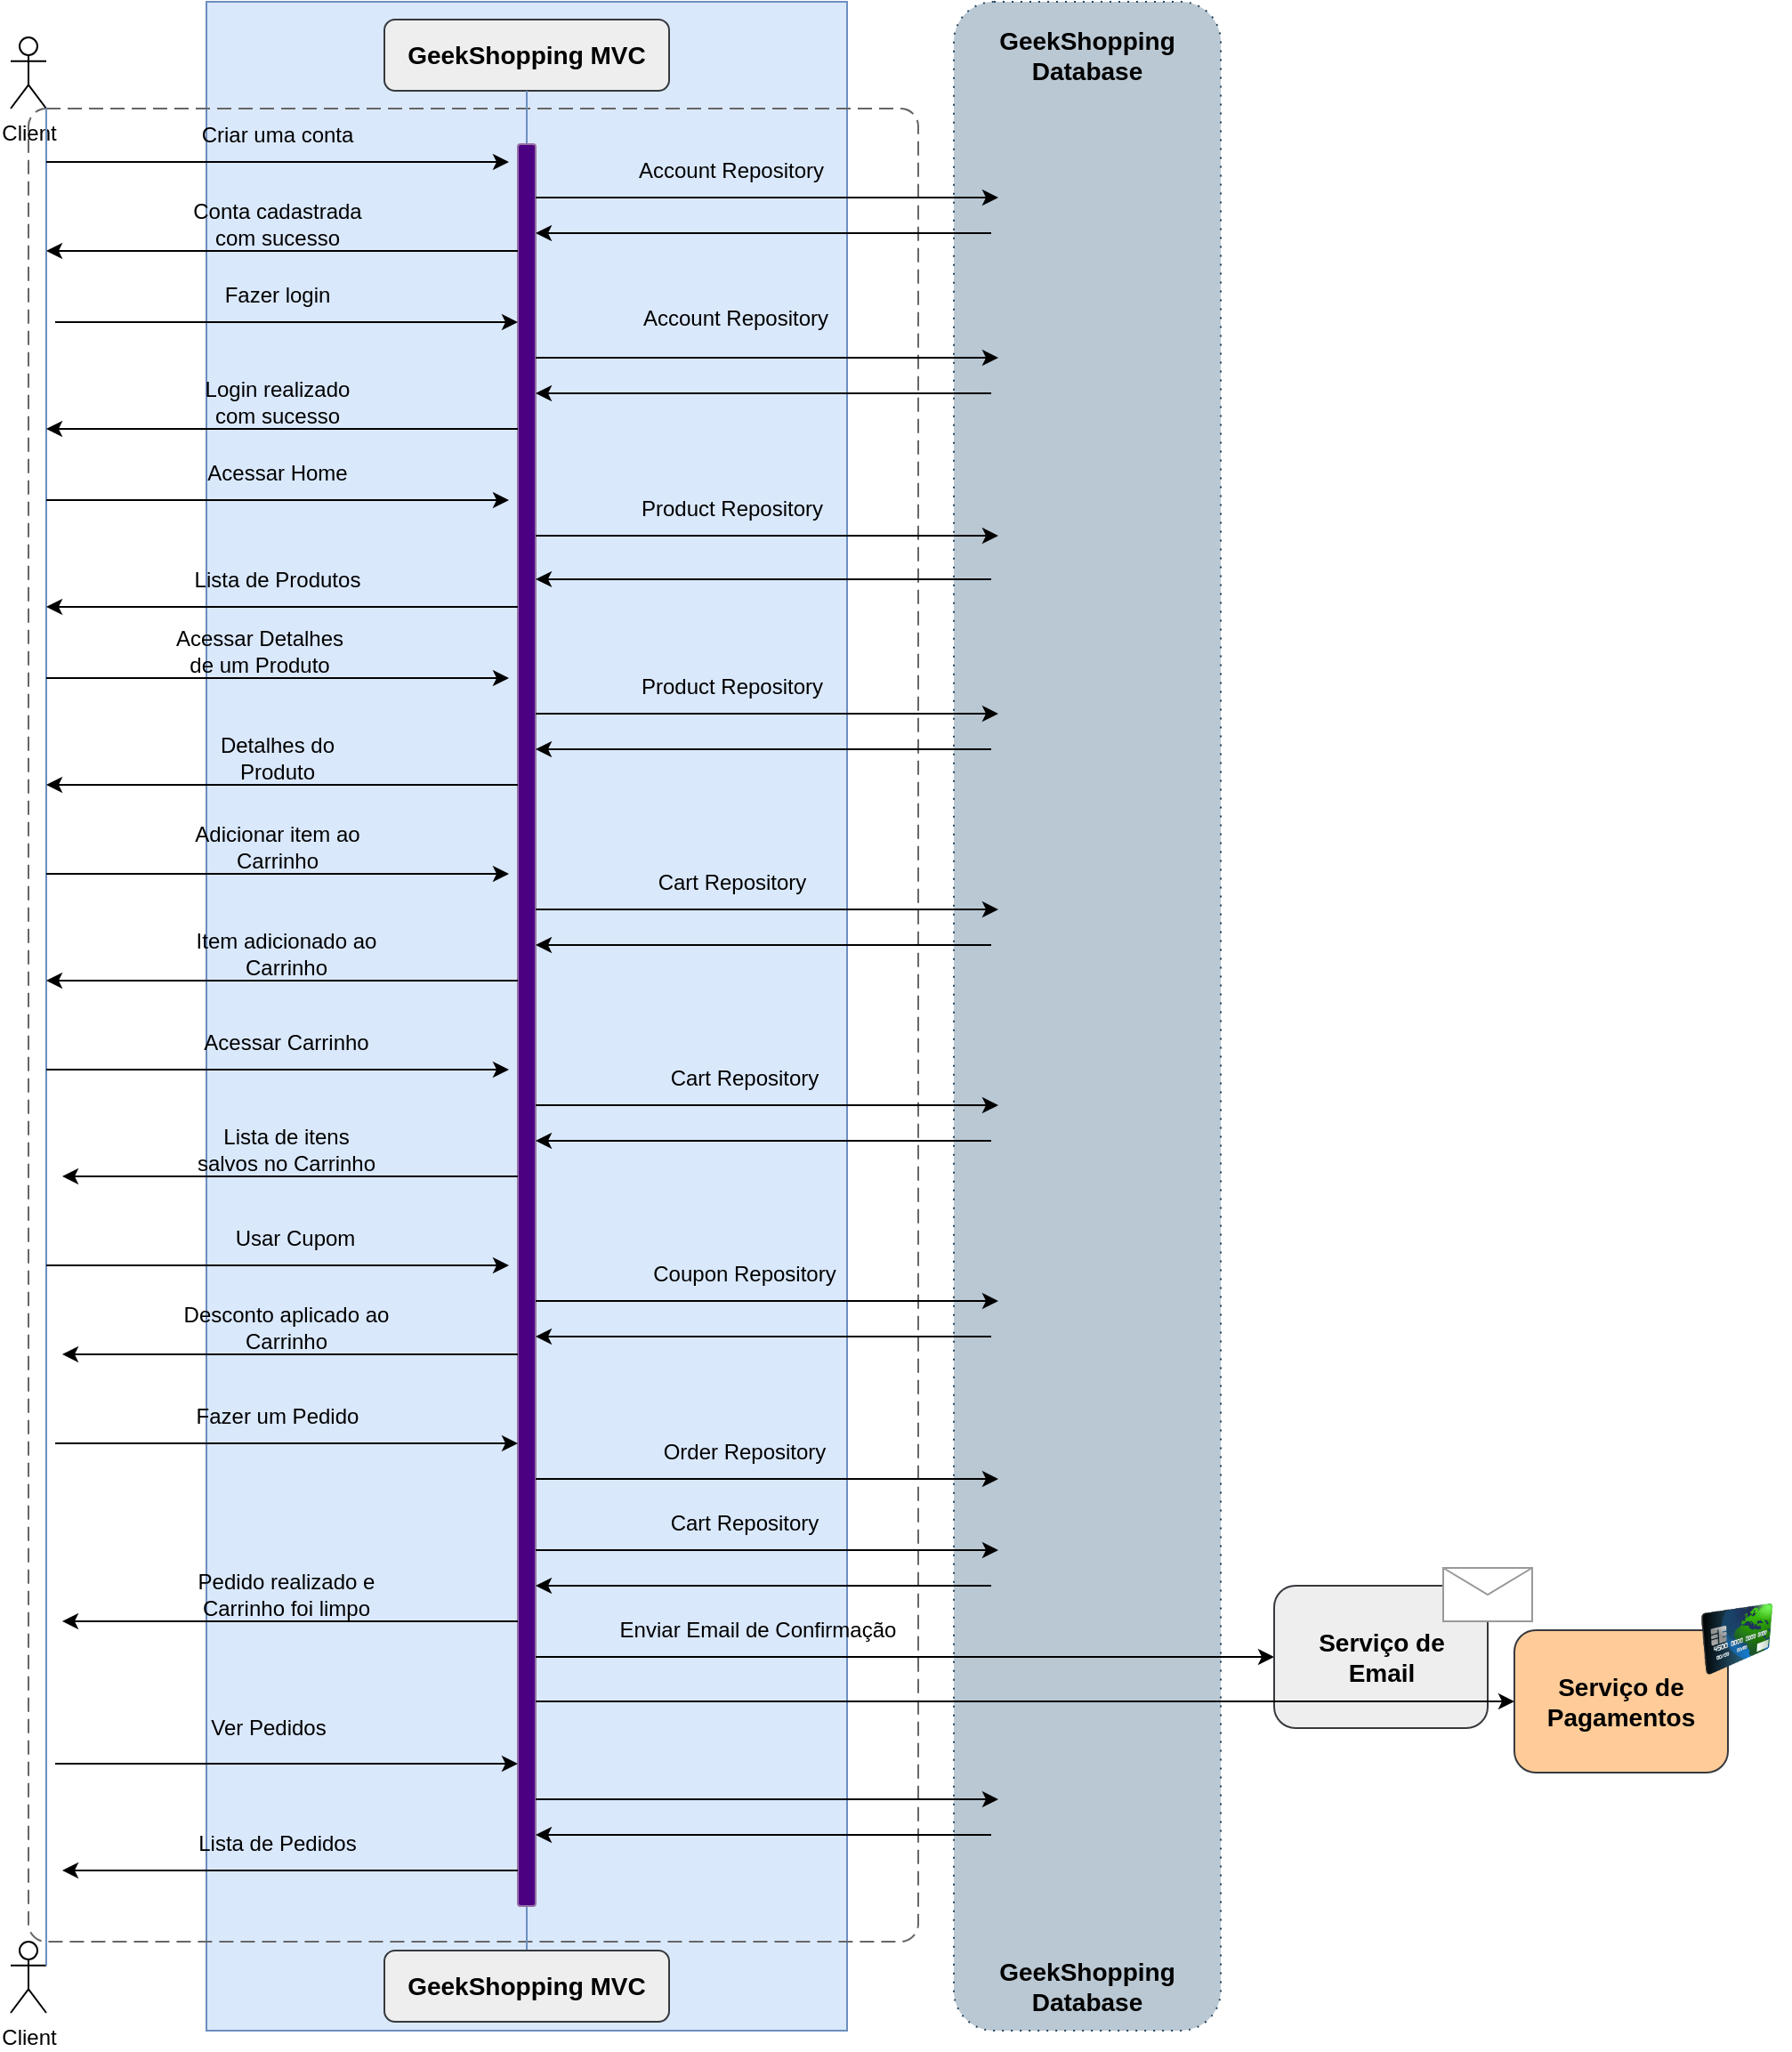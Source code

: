 <mxfile version="24.8.6">
  <diagram name="Página-1" id="4ZQKy2rgsmekT_aVEUpH">
    <mxGraphModel dx="1038" dy="547" grid="1" gridSize="10" guides="1" tooltips="1" connect="1" arrows="1" fold="1" page="1" pageScale="1" pageWidth="827" pageHeight="1169" math="0" shadow="0">
      <root>
        <mxCell id="0" />
        <mxCell id="1" parent="0" />
        <mxCell id="QOASo2jxXxJM6TGJT9_a-58" value="" style="rounded=1;whiteSpace=wrap;html=1;strokeColor=#23445d;dashed=1;dashPattern=1 4;fillColor=#bac8d3;" vertex="1" parent="1">
          <mxGeometry x="580" y="20" width="150" height="1140" as="geometry" />
        </mxCell>
        <mxCell id="QOASo2jxXxJM6TGJT9_a-1" value="Client" style="shape=umlActor;verticalLabelPosition=bottom;verticalAlign=top;html=1;outlineConnect=0;" vertex="1" parent="1">
          <mxGeometry x="50" y="40" width="20" height="40" as="geometry" />
        </mxCell>
        <mxCell id="QOASo2jxXxJM6TGJT9_a-3" value="" style="rounded=0;whiteSpace=wrap;html=1;strokeColor=#6c8ebf;fillColor=#dae8fc;" vertex="1" parent="1">
          <mxGeometry x="160" y="20" width="360" height="1140" as="geometry" />
        </mxCell>
        <object placeholders="1" id="QOASo2jxXxJM6TGJT9_a-2">
          <mxCell style="rounded=1;fontSize=11;whiteSpace=wrap;html=1;dashed=1;arcSize=20;fillColor=none;strokeColor=#666666;fontColor=#333333;labelBackgroundColor=none;align=left;verticalAlign=bottom;labelBorderColor=none;spacingTop=0;spacing=10;dashPattern=8 4;metaEdit=1;rotatable=0;perimeter=rectanglePerimeter;noLabel=0;labelPadding=0;allowArrows=0;connectable=0;expand=0;recursiveResize=0;editable=1;pointerEvents=0;absoluteArcSize=1;points=[[0.25,0,0],[0.5,0,0],[0.75,0,0],[1,0.25,0],[1,0.5,0],[1,0.75,0],[0.75,1,0],[0.5,1,0],[0.25,1,0],[0,0.75,0],[0,0.5,0],[0,0.25,0]];" vertex="1" parent="1">
            <mxGeometry x="60" y="80" width="500" height="1030" as="geometry" />
          </mxCell>
        </object>
        <mxCell id="QOASo2jxXxJM6TGJT9_a-9" value="&lt;h3&gt;&lt;font style=&quot;font-size: 14px;&quot;&gt;GeekShopping MVC&lt;/font&gt;&lt;/h3&gt;" style="rounded=1;whiteSpace=wrap;html=1;fillColor=#eeeeee;strokeColor=#36393d;" vertex="1" parent="1">
          <mxGeometry x="260" y="30" width="160" height="40" as="geometry" />
        </mxCell>
        <mxCell id="QOASo2jxXxJM6TGJT9_a-11" value="" style="endArrow=none;html=1;rounded=0;entryX=0.5;entryY=1;entryDx=0;entryDy=0;exitX=0.5;exitY=0;exitDx=0;exitDy=0;fillColor=#dae8fc;strokeColor=#6c8ebf;" edge="1" parent="1" source="QOASo2jxXxJM6TGJT9_a-12" target="QOASo2jxXxJM6TGJT9_a-9">
          <mxGeometry width="50" height="50" relative="1" as="geometry">
            <mxPoint x="340" y="300" as="sourcePoint" />
            <mxPoint x="390" y="250" as="targetPoint" />
          </mxGeometry>
        </mxCell>
        <mxCell id="QOASo2jxXxJM6TGJT9_a-12" value="&lt;h3&gt;&lt;font style=&quot;font-size: 14px;&quot;&gt;GeekShopping MVC&lt;/font&gt;&lt;/h3&gt;" style="rounded=1;whiteSpace=wrap;html=1;fillColor=#eeeeee;strokeColor=#36393d;" vertex="1" parent="1">
          <mxGeometry x="260" y="1115" width="160" height="40" as="geometry" />
        </mxCell>
        <mxCell id="QOASo2jxXxJM6TGJT9_a-14" value="Client" style="shape=umlActor;verticalLabelPosition=bottom;verticalAlign=top;html=1;outlineConnect=0;" vertex="1" parent="1">
          <mxGeometry x="50" y="1110" width="20" height="40" as="geometry" />
        </mxCell>
        <mxCell id="QOASo2jxXxJM6TGJT9_a-16" value="" style="endArrow=none;html=1;rounded=0;entryX=1;entryY=1;entryDx=0;entryDy=0;exitX=1;exitY=0.333;exitDx=0;exitDy=0;fillColor=#dae8fc;strokeColor=#6c8ebf;entryPerimeter=0;exitPerimeter=0;" edge="1" parent="1" source="QOASo2jxXxJM6TGJT9_a-14" target="QOASo2jxXxJM6TGJT9_a-1">
          <mxGeometry width="50" height="50" relative="1" as="geometry">
            <mxPoint x="130" y="630" as="sourcePoint" />
            <mxPoint x="130" y="90" as="targetPoint" />
          </mxGeometry>
        </mxCell>
        <mxCell id="QOASo2jxXxJM6TGJT9_a-17" value="" style="endArrow=classic;html=1;rounded=0;" edge="1" parent="1">
          <mxGeometry width="50" height="50" relative="1" as="geometry">
            <mxPoint x="70" y="110" as="sourcePoint" />
            <mxPoint x="330" y="110" as="targetPoint" />
          </mxGeometry>
        </mxCell>
        <mxCell id="QOASo2jxXxJM6TGJT9_a-19" value="Criar uma conta" style="text;html=1;align=center;verticalAlign=middle;whiteSpace=wrap;rounded=0;" vertex="1" parent="1">
          <mxGeometry x="150" y="80" width="100" height="30" as="geometry" />
        </mxCell>
        <mxCell id="QOASo2jxXxJM6TGJT9_a-21" value="" style="rounded=1;whiteSpace=wrap;html=1;fillColor=#4B0082;strokeColor=#9673a6;" vertex="1" parent="1">
          <mxGeometry x="335" y="100" width="10" height="990" as="geometry" />
        </mxCell>
        <mxCell id="QOASo2jxXxJM6TGJT9_a-23" value="" style="endArrow=classic;html=1;rounded=0;" edge="1" parent="1">
          <mxGeometry width="50" height="50" relative="1" as="geometry">
            <mxPoint x="345" y="130" as="sourcePoint" />
            <mxPoint x="605" y="130" as="targetPoint" />
          </mxGeometry>
        </mxCell>
        <mxCell id="QOASo2jxXxJM6TGJT9_a-24" value="Account Repository" style="text;html=1;align=center;verticalAlign=middle;whiteSpace=wrap;rounded=0;" vertex="1" parent="1">
          <mxGeometry x="400" y="100" width="110" height="30" as="geometry" />
        </mxCell>
        <mxCell id="QOASo2jxXxJM6TGJT9_a-31" value="" style="endArrow=classic;html=1;rounded=0;" edge="1" parent="1">
          <mxGeometry width="50" height="50" relative="1" as="geometry">
            <mxPoint x="335" y="160" as="sourcePoint" />
            <mxPoint x="70" y="160" as="targetPoint" />
          </mxGeometry>
        </mxCell>
        <mxCell id="QOASo2jxXxJM6TGJT9_a-32" value="" style="endArrow=classic;html=1;rounded=0;" edge="1" parent="1">
          <mxGeometry width="50" height="50" relative="1" as="geometry">
            <mxPoint x="75" y="200" as="sourcePoint" />
            <mxPoint x="335" y="200" as="targetPoint" />
          </mxGeometry>
        </mxCell>
        <mxCell id="QOASo2jxXxJM6TGJT9_a-33" value="Fazer login" style="text;html=1;align=center;verticalAlign=middle;whiteSpace=wrap;rounded=0;" vertex="1" parent="1">
          <mxGeometry x="150" y="170" width="100" height="30" as="geometry" />
        </mxCell>
        <mxCell id="QOASo2jxXxJM6TGJT9_a-34" value="" style="endArrow=classic;html=1;rounded=0;" edge="1" parent="1">
          <mxGeometry width="50" height="50" relative="1" as="geometry">
            <mxPoint x="345" y="220" as="sourcePoint" />
            <mxPoint x="605" y="220" as="targetPoint" />
          </mxGeometry>
        </mxCell>
        <mxCell id="QOASo2jxXxJM6TGJT9_a-35" value="Account Repository&lt;div&gt;&lt;br&gt;&lt;/div&gt;" style="text;html=1;align=center;verticalAlign=middle;whiteSpace=wrap;rounded=0;" vertex="1" parent="1">
          <mxGeometry x="400" y="190" width="115" height="30" as="geometry" />
        </mxCell>
        <mxCell id="QOASo2jxXxJM6TGJT9_a-36" value="" style="endArrow=classic;html=1;rounded=0;entryX=0.876;entryY=0.096;entryDx=0;entryDy=0;entryPerimeter=0;" edge="1" parent="1">
          <mxGeometry width="50" height="50" relative="1" as="geometry">
            <mxPoint x="601" y="240" as="sourcePoint" />
            <mxPoint x="345" y="240" as="targetPoint" />
          </mxGeometry>
        </mxCell>
        <mxCell id="QOASo2jxXxJM6TGJT9_a-37" value="" style="endArrow=classic;html=1;rounded=0;" edge="1" parent="1">
          <mxGeometry width="50" height="50" relative="1" as="geometry">
            <mxPoint x="335" y="260" as="sourcePoint" />
            <mxPoint x="70" y="260" as="targetPoint" />
          </mxGeometry>
        </mxCell>
        <mxCell id="QOASo2jxXxJM6TGJT9_a-38" value="" style="endArrow=classic;html=1;rounded=0;" edge="1" parent="1">
          <mxGeometry width="50" height="50" relative="1" as="geometry">
            <mxPoint x="70" y="300" as="sourcePoint" />
            <mxPoint x="330" y="300" as="targetPoint" />
          </mxGeometry>
        </mxCell>
        <mxCell id="QOASo2jxXxJM6TGJT9_a-39" value="Acessar Home" style="text;html=1;align=center;verticalAlign=middle;whiteSpace=wrap;rounded=0;" vertex="1" parent="1">
          <mxGeometry x="150" y="270" width="100" height="30" as="geometry" />
        </mxCell>
        <mxCell id="QOASo2jxXxJM6TGJT9_a-40" value="" style="endArrow=classic;html=1;rounded=0;" edge="1" parent="1">
          <mxGeometry width="50" height="50" relative="1" as="geometry">
            <mxPoint x="345" y="320" as="sourcePoint" />
            <mxPoint x="605" y="320" as="targetPoint" />
          </mxGeometry>
        </mxCell>
        <mxCell id="QOASo2jxXxJM6TGJT9_a-41" value="Product Repository" style="text;html=1;align=center;verticalAlign=middle;whiteSpace=wrap;rounded=0;" vertex="1" parent="1">
          <mxGeometry x="397.5" y="290" width="115" height="30" as="geometry" />
        </mxCell>
        <mxCell id="QOASo2jxXxJM6TGJT9_a-42" value="" style="endArrow=classic;html=1;rounded=0;entryX=0.876;entryY=0.096;entryDx=0;entryDy=0;entryPerimeter=0;" edge="1" parent="1">
          <mxGeometry width="50" height="50" relative="1" as="geometry">
            <mxPoint x="601" y="344.44" as="sourcePoint" />
            <mxPoint x="345" y="344.44" as="targetPoint" />
          </mxGeometry>
        </mxCell>
        <mxCell id="QOASo2jxXxJM6TGJT9_a-43" value="" style="endArrow=classic;html=1;rounded=0;" edge="1" parent="1">
          <mxGeometry width="50" height="50" relative="1" as="geometry">
            <mxPoint x="335" y="360" as="sourcePoint" />
            <mxPoint x="70" y="360" as="targetPoint" />
          </mxGeometry>
        </mxCell>
        <mxCell id="QOASo2jxXxJM6TGJT9_a-44" value="Conta cadastrada com sucesso" style="text;html=1;align=center;verticalAlign=middle;whiteSpace=wrap;rounded=0;" vertex="1" parent="1">
          <mxGeometry x="150" y="130" width="100" height="30" as="geometry" />
        </mxCell>
        <mxCell id="QOASo2jxXxJM6TGJT9_a-45" value="Login realizado com sucesso" style="text;html=1;align=center;verticalAlign=middle;whiteSpace=wrap;rounded=0;" vertex="1" parent="1">
          <mxGeometry x="150" y="230" width="100" height="30" as="geometry" />
        </mxCell>
        <mxCell id="QOASo2jxXxJM6TGJT9_a-46" value="Lista de Produtos" style="text;html=1;align=center;verticalAlign=middle;whiteSpace=wrap;rounded=0;" vertex="1" parent="1">
          <mxGeometry x="150" y="330" width="100" height="30" as="geometry" />
        </mxCell>
        <mxCell id="QOASo2jxXxJM6TGJT9_a-48" value="" style="endArrow=classic;html=1;rounded=0;" edge="1" parent="1">
          <mxGeometry width="50" height="50" relative="1" as="geometry">
            <mxPoint x="70" y="400" as="sourcePoint" />
            <mxPoint x="330" y="400" as="targetPoint" />
          </mxGeometry>
        </mxCell>
        <mxCell id="QOASo2jxXxJM6TGJT9_a-49" value="Acessar Detalhes de um Produto" style="text;html=1;align=center;verticalAlign=middle;whiteSpace=wrap;rounded=0;" vertex="1" parent="1">
          <mxGeometry x="140" y="370" width="100" height="30" as="geometry" />
        </mxCell>
        <mxCell id="QOASo2jxXxJM6TGJT9_a-50" value="" style="endArrow=classic;html=1;rounded=0;" edge="1" parent="1">
          <mxGeometry width="50" height="50" relative="1" as="geometry">
            <mxPoint x="345" y="420" as="sourcePoint" />
            <mxPoint x="605" y="420" as="targetPoint" />
          </mxGeometry>
        </mxCell>
        <mxCell id="QOASo2jxXxJM6TGJT9_a-51" value="" style="endArrow=classic;html=1;rounded=0;entryX=0.876;entryY=0.096;entryDx=0;entryDy=0;entryPerimeter=0;" edge="1" parent="1">
          <mxGeometry width="50" height="50" relative="1" as="geometry">
            <mxPoint x="601" y="440" as="sourcePoint" />
            <mxPoint x="345" y="440" as="targetPoint" />
          </mxGeometry>
        </mxCell>
        <mxCell id="QOASo2jxXxJM6TGJT9_a-52" value="" style="endArrow=classic;html=1;rounded=0;" edge="1" parent="1">
          <mxGeometry width="50" height="50" relative="1" as="geometry">
            <mxPoint x="335" y="460" as="sourcePoint" />
            <mxPoint x="70" y="460" as="targetPoint" />
          </mxGeometry>
        </mxCell>
        <mxCell id="QOASo2jxXxJM6TGJT9_a-55" value="Detalhes do Produto" style="text;html=1;align=center;verticalAlign=middle;whiteSpace=wrap;rounded=0;" vertex="1" parent="1">
          <mxGeometry x="150" y="430" width="100" height="30" as="geometry" />
        </mxCell>
        <mxCell id="QOASo2jxXxJM6TGJT9_a-56" value="Product Repository" style="text;html=1;align=center;verticalAlign=middle;whiteSpace=wrap;rounded=0;" vertex="1" parent="1">
          <mxGeometry x="397.5" y="390" width="115" height="30" as="geometry" />
        </mxCell>
        <mxCell id="QOASo2jxXxJM6TGJT9_a-57" value="" style="endArrow=classic;html=1;rounded=0;entryX=0.876;entryY=0.096;entryDx=0;entryDy=0;entryPerimeter=0;" edge="1" parent="1">
          <mxGeometry width="50" height="50" relative="1" as="geometry">
            <mxPoint x="601" y="150" as="sourcePoint" />
            <mxPoint x="345" y="150" as="targetPoint" />
          </mxGeometry>
        </mxCell>
        <mxCell id="QOASo2jxXxJM6TGJT9_a-27" value="&lt;h3&gt;&lt;font style=&quot;font-size: 14px;&quot;&gt;GeekShopping Database&lt;/font&gt;&lt;/h3&gt;" style="text;html=1;align=center;verticalAlign=middle;whiteSpace=wrap;rounded=0;" vertex="1" parent="1">
          <mxGeometry x="580" y="35" width="150" height="30" as="geometry" />
        </mxCell>
        <mxCell id="QOASo2jxXxJM6TGJT9_a-59" value="" style="endArrow=classic;html=1;rounded=0;" edge="1" parent="1">
          <mxGeometry width="50" height="50" relative="1" as="geometry">
            <mxPoint x="70" y="510" as="sourcePoint" />
            <mxPoint x="330" y="510" as="targetPoint" />
          </mxGeometry>
        </mxCell>
        <mxCell id="QOASo2jxXxJM6TGJT9_a-60" value="Adicionar item ao Carrinho" style="text;html=1;align=center;verticalAlign=middle;whiteSpace=wrap;rounded=0;" vertex="1" parent="1">
          <mxGeometry x="145" y="480" width="110" height="30" as="geometry" />
        </mxCell>
        <mxCell id="QOASo2jxXxJM6TGJT9_a-62" value="" style="endArrow=classic;html=1;rounded=0;" edge="1" parent="1">
          <mxGeometry width="50" height="50" relative="1" as="geometry">
            <mxPoint x="345" y="530" as="sourcePoint" />
            <mxPoint x="605" y="530" as="targetPoint" />
          </mxGeometry>
        </mxCell>
        <mxCell id="QOASo2jxXxJM6TGJT9_a-63" value="" style="endArrow=classic;html=1;rounded=0;entryX=0.876;entryY=0.096;entryDx=0;entryDy=0;entryPerimeter=0;" edge="1" parent="1">
          <mxGeometry width="50" height="50" relative="1" as="geometry">
            <mxPoint x="601" y="550" as="sourcePoint" />
            <mxPoint x="345" y="550" as="targetPoint" />
          </mxGeometry>
        </mxCell>
        <mxCell id="QOASo2jxXxJM6TGJT9_a-64" value="" style="endArrow=classic;html=1;rounded=0;" edge="1" parent="1">
          <mxGeometry width="50" height="50" relative="1" as="geometry">
            <mxPoint x="335" y="570" as="sourcePoint" />
            <mxPoint x="70" y="570" as="targetPoint" />
          </mxGeometry>
        </mxCell>
        <mxCell id="QOASo2jxXxJM6TGJT9_a-65" value="Cart Repository" style="text;html=1;align=center;verticalAlign=middle;whiteSpace=wrap;rounded=0;" vertex="1" parent="1">
          <mxGeometry x="397.5" y="500" width="115" height="30" as="geometry" />
        </mxCell>
        <mxCell id="QOASo2jxXxJM6TGJT9_a-66" value="" style="endArrow=classic;html=1;rounded=0;" edge="1" parent="1">
          <mxGeometry width="50" height="50" relative="1" as="geometry">
            <mxPoint x="70" y="620" as="sourcePoint" />
            <mxPoint x="330" y="620" as="targetPoint" />
          </mxGeometry>
        </mxCell>
        <mxCell id="QOASo2jxXxJM6TGJT9_a-67" value="Acessar Carrinho" style="text;html=1;align=center;verticalAlign=middle;whiteSpace=wrap;rounded=0;" vertex="1" parent="1">
          <mxGeometry x="150" y="590" width="110" height="30" as="geometry" />
        </mxCell>
        <mxCell id="QOASo2jxXxJM6TGJT9_a-68" value="" style="endArrow=classic;html=1;rounded=0;" edge="1" parent="1">
          <mxGeometry width="50" height="50" relative="1" as="geometry">
            <mxPoint x="345" y="640" as="sourcePoint" />
            <mxPoint x="605" y="640" as="targetPoint" />
          </mxGeometry>
        </mxCell>
        <mxCell id="QOASo2jxXxJM6TGJT9_a-69" value="" style="endArrow=classic;html=1;rounded=0;entryX=0.876;entryY=0.096;entryDx=0;entryDy=0;entryPerimeter=0;" edge="1" parent="1">
          <mxGeometry width="50" height="50" relative="1" as="geometry">
            <mxPoint x="601" y="660" as="sourcePoint" />
            <mxPoint x="345" y="660" as="targetPoint" />
          </mxGeometry>
        </mxCell>
        <mxCell id="QOASo2jxXxJM6TGJT9_a-70" value="Cart Repository" style="text;html=1;align=center;verticalAlign=middle;whiteSpace=wrap;rounded=0;" vertex="1" parent="1">
          <mxGeometry x="405" y="610" width="115" height="30" as="geometry" />
        </mxCell>
        <mxCell id="QOASo2jxXxJM6TGJT9_a-71" value="Item adicionado ao Carrinho" style="text;html=1;align=center;verticalAlign=middle;whiteSpace=wrap;rounded=0;" vertex="1" parent="1">
          <mxGeometry x="150" y="540" width="110" height="30" as="geometry" />
        </mxCell>
        <mxCell id="QOASo2jxXxJM6TGJT9_a-72" value="" style="endArrow=classic;html=1;rounded=0;entryX=0.876;entryY=0.096;entryDx=0;entryDy=0;entryPerimeter=0;" edge="1" parent="1">
          <mxGeometry width="50" height="50" relative="1" as="geometry">
            <mxPoint x="335" y="680" as="sourcePoint" />
            <mxPoint x="79" y="680" as="targetPoint" />
          </mxGeometry>
        </mxCell>
        <mxCell id="QOASo2jxXxJM6TGJT9_a-73" value="Lista de itens salvos no Carrinho" style="text;html=1;align=center;verticalAlign=middle;whiteSpace=wrap;rounded=0;" vertex="1" parent="1">
          <mxGeometry x="150" y="650" width="110" height="30" as="geometry" />
        </mxCell>
        <mxCell id="QOASo2jxXxJM6TGJT9_a-74" value="" style="endArrow=classic;html=1;rounded=0;" edge="1" parent="1">
          <mxGeometry width="50" height="50" relative="1" as="geometry">
            <mxPoint x="70" y="730" as="sourcePoint" />
            <mxPoint x="330" y="730" as="targetPoint" />
          </mxGeometry>
        </mxCell>
        <mxCell id="QOASo2jxXxJM6TGJT9_a-75" value="Usar Cupom" style="text;html=1;align=center;verticalAlign=middle;whiteSpace=wrap;rounded=0;" vertex="1" parent="1">
          <mxGeometry x="150" y="700" width="120" height="30" as="geometry" />
        </mxCell>
        <mxCell id="QOASo2jxXxJM6TGJT9_a-76" value="" style="endArrow=classic;html=1;rounded=0;" edge="1" parent="1">
          <mxGeometry width="50" height="50" relative="1" as="geometry">
            <mxPoint x="345" y="750" as="sourcePoint" />
            <mxPoint x="605" y="750" as="targetPoint" />
          </mxGeometry>
        </mxCell>
        <mxCell id="QOASo2jxXxJM6TGJT9_a-77" value="Coupon Repository" style="text;html=1;align=center;verticalAlign=middle;whiteSpace=wrap;rounded=0;" vertex="1" parent="1">
          <mxGeometry x="405" y="720" width="115" height="30" as="geometry" />
        </mxCell>
        <mxCell id="QOASo2jxXxJM6TGJT9_a-78" value="" style="endArrow=classic;html=1;rounded=0;entryX=0.876;entryY=0.096;entryDx=0;entryDy=0;entryPerimeter=0;" edge="1" parent="1">
          <mxGeometry width="50" height="50" relative="1" as="geometry">
            <mxPoint x="601" y="770" as="sourcePoint" />
            <mxPoint x="345" y="770" as="targetPoint" />
          </mxGeometry>
        </mxCell>
        <mxCell id="QOASo2jxXxJM6TGJT9_a-80" value="&lt;h3&gt;&lt;font style=&quot;font-size: 14px;&quot;&gt;GeekShopping Database&lt;/font&gt;&lt;/h3&gt;" style="text;html=1;align=center;verticalAlign=middle;whiteSpace=wrap;rounded=0;" vertex="1" parent="1">
          <mxGeometry x="580" y="1120" width="150" height="30" as="geometry" />
        </mxCell>
        <mxCell id="QOASo2jxXxJM6TGJT9_a-81" value="" style="endArrow=classic;html=1;rounded=0;entryX=0.876;entryY=0.096;entryDx=0;entryDy=0;entryPerimeter=0;" edge="1" parent="1">
          <mxGeometry width="50" height="50" relative="1" as="geometry">
            <mxPoint x="335" y="780" as="sourcePoint" />
            <mxPoint x="79" y="780" as="targetPoint" />
          </mxGeometry>
        </mxCell>
        <mxCell id="QOASo2jxXxJM6TGJT9_a-82" value="Desconto aplicado ao Carrinho" style="text;html=1;align=center;verticalAlign=middle;whiteSpace=wrap;rounded=0;" vertex="1" parent="1">
          <mxGeometry x="145" y="750" width="120" height="30" as="geometry" />
        </mxCell>
        <mxCell id="QOASo2jxXxJM6TGJT9_a-85" value="" style="endArrow=classic;html=1;rounded=0;" edge="1" parent="1">
          <mxGeometry width="50" height="50" relative="1" as="geometry">
            <mxPoint x="75" y="830" as="sourcePoint" />
            <mxPoint x="335" y="830" as="targetPoint" />
          </mxGeometry>
        </mxCell>
        <mxCell id="QOASo2jxXxJM6TGJT9_a-86" value="Fazer um Pedido" style="text;html=1;align=center;verticalAlign=middle;whiteSpace=wrap;rounded=0;" vertex="1" parent="1">
          <mxGeometry x="140" y="800" width="120" height="30" as="geometry" />
        </mxCell>
        <mxCell id="QOASo2jxXxJM6TGJT9_a-87" value="" style="endArrow=classic;html=1;rounded=0;" edge="1" parent="1">
          <mxGeometry width="50" height="50" relative="1" as="geometry">
            <mxPoint x="345" y="850" as="sourcePoint" />
            <mxPoint x="605" y="850" as="targetPoint" />
          </mxGeometry>
        </mxCell>
        <mxCell id="QOASo2jxXxJM6TGJT9_a-88" value="Order Repository" style="text;html=1;align=center;verticalAlign=middle;whiteSpace=wrap;rounded=0;" vertex="1" parent="1">
          <mxGeometry x="405" y="820" width="115" height="30" as="geometry" />
        </mxCell>
        <mxCell id="QOASo2jxXxJM6TGJT9_a-89" value="" style="endArrow=classic;html=1;rounded=0;" edge="1" parent="1">
          <mxGeometry width="50" height="50" relative="1" as="geometry">
            <mxPoint x="345" y="890" as="sourcePoint" />
            <mxPoint x="605" y="890" as="targetPoint" />
          </mxGeometry>
        </mxCell>
        <mxCell id="QOASo2jxXxJM6TGJT9_a-90" value="Cart Repository" style="text;html=1;align=center;verticalAlign=middle;whiteSpace=wrap;rounded=0;" vertex="1" parent="1">
          <mxGeometry x="405" y="860" width="115" height="30" as="geometry" />
        </mxCell>
        <mxCell id="QOASo2jxXxJM6TGJT9_a-91" value="" style="endArrow=classic;html=1;rounded=0;entryX=0.876;entryY=0.096;entryDx=0;entryDy=0;entryPerimeter=0;" edge="1" parent="1">
          <mxGeometry width="50" height="50" relative="1" as="geometry">
            <mxPoint x="601" y="910" as="sourcePoint" />
            <mxPoint x="345" y="910" as="targetPoint" />
          </mxGeometry>
        </mxCell>
        <mxCell id="QOASo2jxXxJM6TGJT9_a-92" value="" style="endArrow=classic;html=1;rounded=0;entryX=0.876;entryY=0.096;entryDx=0;entryDy=0;entryPerimeter=0;" edge="1" parent="1">
          <mxGeometry width="50" height="50" relative="1" as="geometry">
            <mxPoint x="335" y="930" as="sourcePoint" />
            <mxPoint x="79" y="930" as="targetPoint" />
          </mxGeometry>
        </mxCell>
        <mxCell id="QOASo2jxXxJM6TGJT9_a-93" value="Pedido realizado e Carrinho foi limpo" style="text;html=1;align=center;verticalAlign=middle;whiteSpace=wrap;rounded=0;" vertex="1" parent="1">
          <mxGeometry x="145" y="900" width="120" height="30" as="geometry" />
        </mxCell>
        <mxCell id="QOASo2jxXxJM6TGJT9_a-96" value="" style="endArrow=classic;html=1;rounded=0;" edge="1" parent="1" target="QOASo2jxXxJM6TGJT9_a-94">
          <mxGeometry width="50" height="50" relative="1" as="geometry">
            <mxPoint x="345" y="950" as="sourcePoint" />
            <mxPoint x="605" y="950" as="targetPoint" />
          </mxGeometry>
        </mxCell>
        <mxCell id="QOASo2jxXxJM6TGJT9_a-98" value="Enviar Email de Confirmação" style="text;html=1;align=center;verticalAlign=middle;whiteSpace=wrap;rounded=0;" vertex="1" parent="1">
          <mxGeometry x="380" y="920" width="180" height="30" as="geometry" />
        </mxCell>
        <mxCell id="QOASo2jxXxJM6TGJT9_a-100" value="" style="rounded=1;whiteSpace=wrap;html=1;fillColor=#ffcc99;strokeColor=#36393d;" vertex="1" parent="1">
          <mxGeometry x="895" y="935" width="120" height="80" as="geometry" />
        </mxCell>
        <mxCell id="QOASo2jxXxJM6TGJT9_a-101" value="&lt;h3&gt;&lt;font style=&quot;font-size: 14px;&quot;&gt;Serviço de Pagamentos&lt;/font&gt;&lt;/h3&gt;" style="text;html=1;align=center;verticalAlign=middle;whiteSpace=wrap;rounded=0;" vertex="1" parent="1">
          <mxGeometry x="905" y="960" width="100" height="30" as="geometry" />
        </mxCell>
        <mxCell id="QOASo2jxXxJM6TGJT9_a-94" value="" style="rounded=1;whiteSpace=wrap;html=1;fillColor=#eeeeee;strokeColor=#36393d;" vertex="1" parent="1">
          <mxGeometry x="760" y="910" width="120" height="80" as="geometry" />
        </mxCell>
        <mxCell id="QOASo2jxXxJM6TGJT9_a-97" value="&lt;h3&gt;&lt;font style=&quot;font-size: 14px;&quot;&gt;Serviço de Email&lt;/font&gt;&lt;/h3&gt;" style="text;html=1;align=center;verticalAlign=middle;whiteSpace=wrap;rounded=0;" vertex="1" parent="1">
          <mxGeometry x="772.5" y="935" width="95" height="30" as="geometry" />
        </mxCell>
        <mxCell id="QOASo2jxXxJM6TGJT9_a-105" value="" style="endArrow=classic;html=1;rounded=0;entryX=0;entryY=0.5;entryDx=0;entryDy=0;" edge="1" parent="1" target="QOASo2jxXxJM6TGJT9_a-100">
          <mxGeometry width="50" height="50" relative="1" as="geometry">
            <mxPoint x="345" y="975" as="sourcePoint" />
            <mxPoint x="760" y="975" as="targetPoint" />
          </mxGeometry>
        </mxCell>
        <mxCell id="QOASo2jxXxJM6TGJT9_a-106" value="" style="verticalLabelPosition=bottom;shadow=0;dashed=0;align=center;html=1;verticalAlign=top;strokeWidth=1;shape=mxgraph.mockup.misc.mail2;strokeColor=#999999;" vertex="1" parent="1">
          <mxGeometry x="855" y="900" width="50" height="30" as="geometry" />
        </mxCell>
        <mxCell id="QOASo2jxXxJM6TGJT9_a-107" value="" style="image;html=1;image=img/lib/clip_art/finance/Credit_Card_128x128.png" vertex="1" parent="1">
          <mxGeometry x="990" y="920" width="60" height="40" as="geometry" />
        </mxCell>
        <mxCell id="QOASo2jxXxJM6TGJT9_a-110" value="" style="endArrow=classic;html=1;rounded=0;" edge="1" parent="1">
          <mxGeometry width="50" height="50" relative="1" as="geometry">
            <mxPoint x="75" y="1010" as="sourcePoint" />
            <mxPoint x="335" y="1010" as="targetPoint" />
          </mxGeometry>
        </mxCell>
        <mxCell id="QOASo2jxXxJM6TGJT9_a-111" value="Ver Pedidos" style="text;html=1;align=center;verticalAlign=middle;whiteSpace=wrap;rounded=0;" vertex="1" parent="1">
          <mxGeometry x="135" y="975" width="120" height="30" as="geometry" />
        </mxCell>
        <mxCell id="QOASo2jxXxJM6TGJT9_a-112" value="" style="endArrow=classic;html=1;rounded=0;" edge="1" parent="1">
          <mxGeometry width="50" height="50" relative="1" as="geometry">
            <mxPoint x="345" y="1030" as="sourcePoint" />
            <mxPoint x="605" y="1030" as="targetPoint" />
          </mxGeometry>
        </mxCell>
        <mxCell id="QOASo2jxXxJM6TGJT9_a-113" value="" style="endArrow=classic;html=1;rounded=0;entryX=0.876;entryY=0.096;entryDx=0;entryDy=0;entryPerimeter=0;" edge="1" parent="1">
          <mxGeometry width="50" height="50" relative="1" as="geometry">
            <mxPoint x="601" y="1050" as="sourcePoint" />
            <mxPoint x="345" y="1050" as="targetPoint" />
          </mxGeometry>
        </mxCell>
        <mxCell id="QOASo2jxXxJM6TGJT9_a-114" value="" style="endArrow=classic;html=1;rounded=0;entryX=0.876;entryY=0.096;entryDx=0;entryDy=0;entryPerimeter=0;" edge="1" parent="1">
          <mxGeometry width="50" height="50" relative="1" as="geometry">
            <mxPoint x="335" y="1070" as="sourcePoint" />
            <mxPoint x="79" y="1070" as="targetPoint" />
          </mxGeometry>
        </mxCell>
        <mxCell id="QOASo2jxXxJM6TGJT9_a-115" value="Lista de Pedidos" style="text;html=1;align=center;verticalAlign=middle;whiteSpace=wrap;rounded=0;" vertex="1" parent="1">
          <mxGeometry x="140" y="1040" width="120" height="30" as="geometry" />
        </mxCell>
      </root>
    </mxGraphModel>
  </diagram>
</mxfile>
